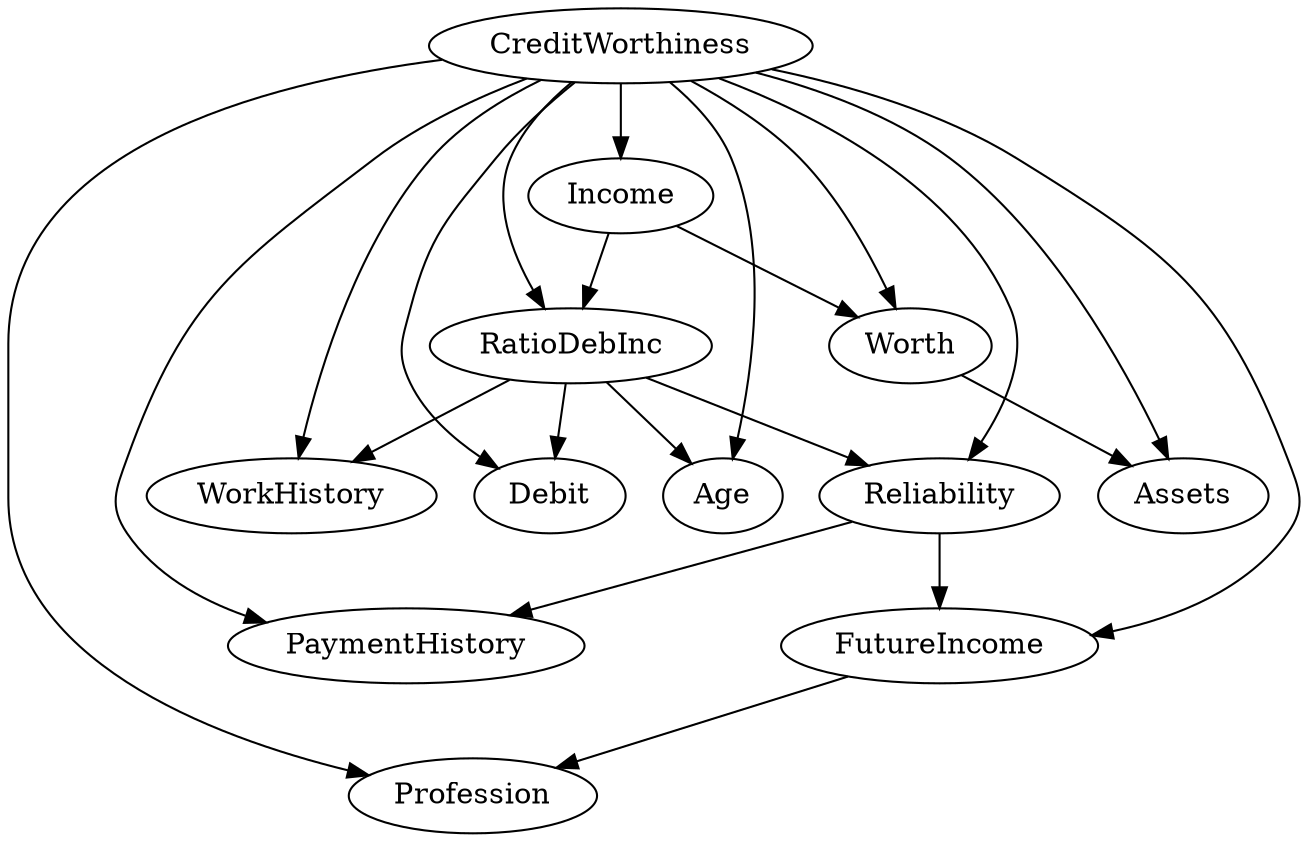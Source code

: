 digraph {
CreditWorthiness->PaymentHistory
Reliability->PaymentHistory
CreditWorthiness->WorkHistory
RatioDebInc->WorkHistory
CreditWorthiness->Reliability
RatioDebInc->Reliability
CreditWorthiness->Debit
RatioDebInc->Debit
CreditWorthiness->Income
CreditWorthiness->RatioDebInc
Income->RatioDebInc
CreditWorthiness->Assets
Worth->Assets
CreditWorthiness->Worth
Income->Worth
CreditWorthiness->Profession
FutureIncome->Profession
CreditWorthiness->FutureIncome
Reliability->FutureIncome
CreditWorthiness->Age
RatioDebInc->Age
}
